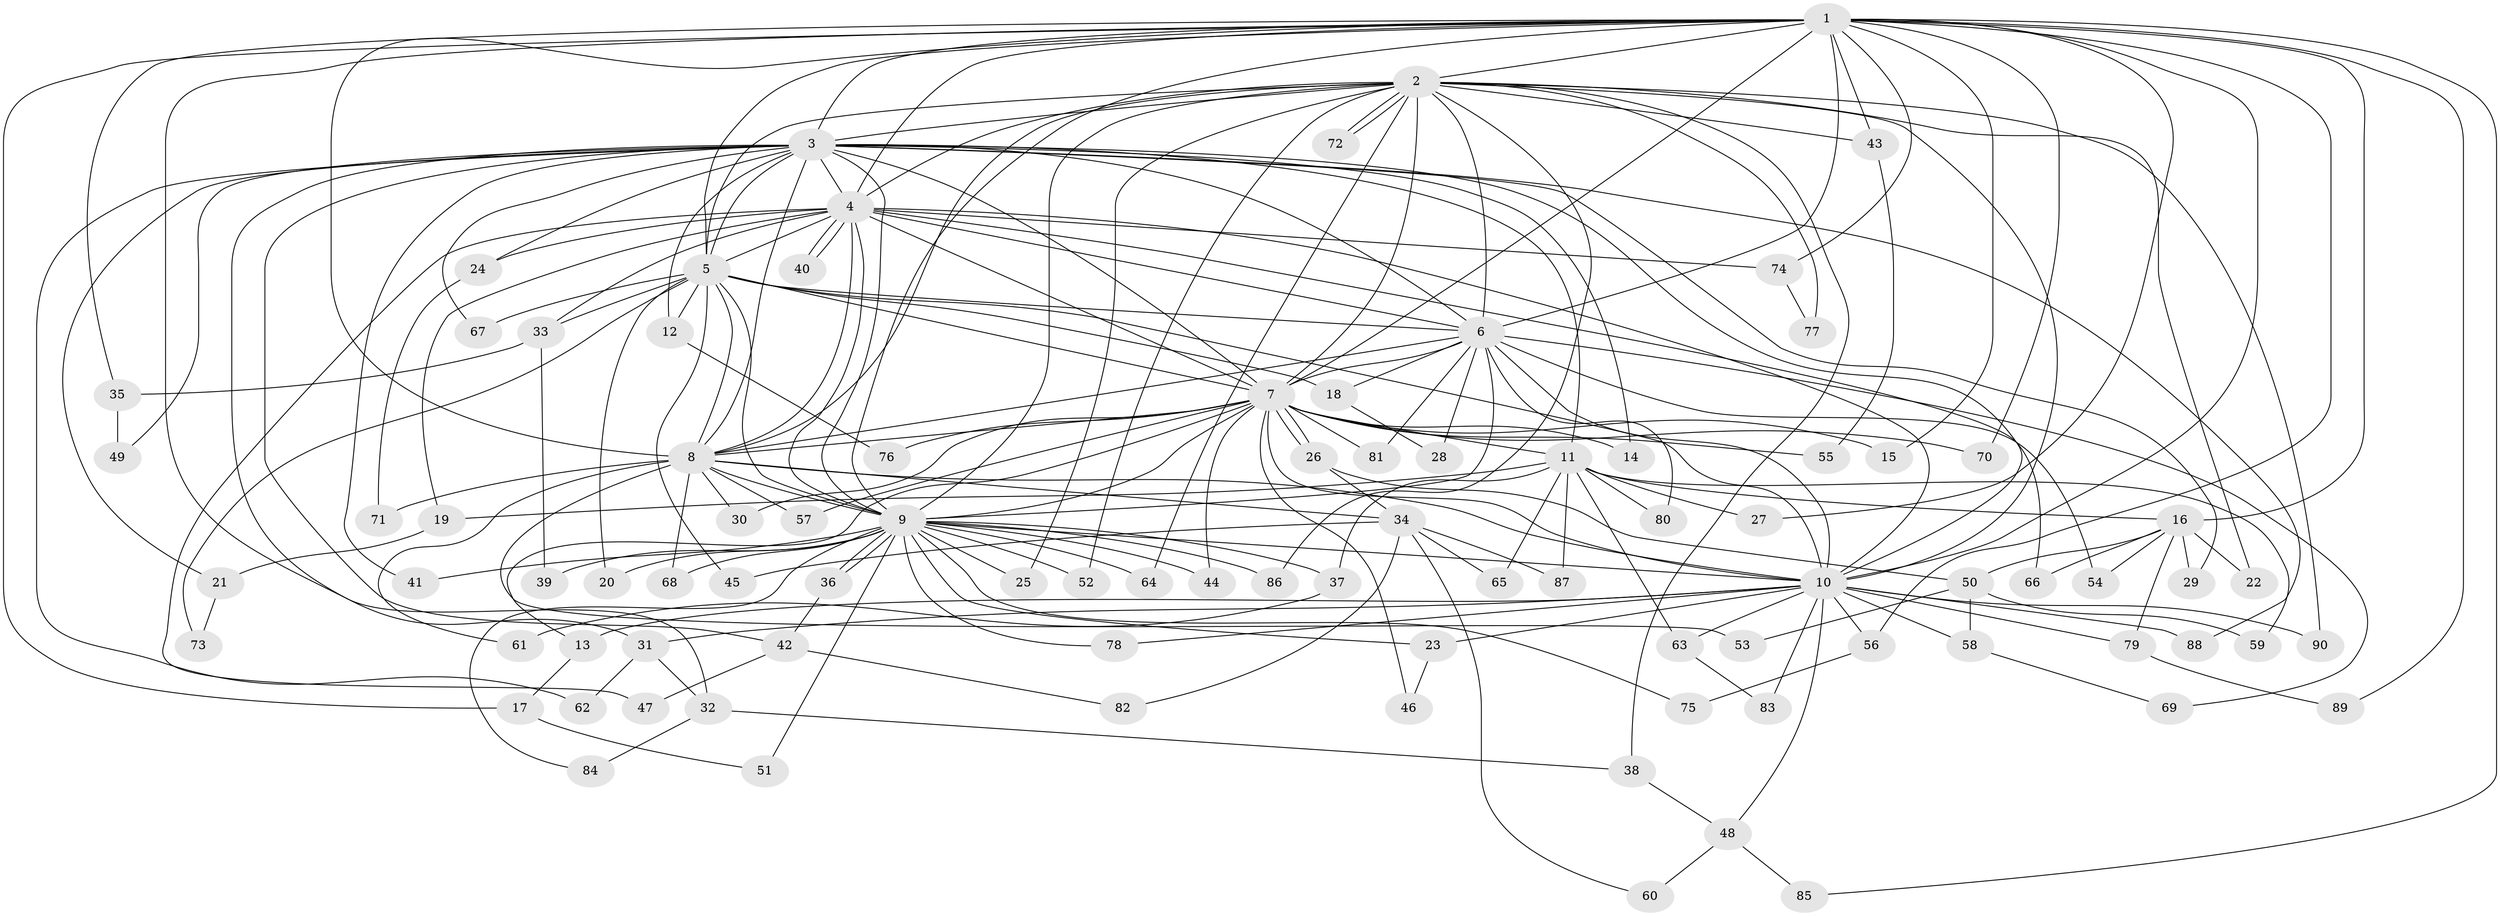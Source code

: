 // Generated by graph-tools (version 1.1) at 2025/44/03/09/25 04:44:24]
// undirected, 90 vertices, 205 edges
graph export_dot {
graph [start="1"]
  node [color=gray90,style=filled];
  1;
  2;
  3;
  4;
  5;
  6;
  7;
  8;
  9;
  10;
  11;
  12;
  13;
  14;
  15;
  16;
  17;
  18;
  19;
  20;
  21;
  22;
  23;
  24;
  25;
  26;
  27;
  28;
  29;
  30;
  31;
  32;
  33;
  34;
  35;
  36;
  37;
  38;
  39;
  40;
  41;
  42;
  43;
  44;
  45;
  46;
  47;
  48;
  49;
  50;
  51;
  52;
  53;
  54;
  55;
  56;
  57;
  58;
  59;
  60;
  61;
  62;
  63;
  64;
  65;
  66;
  67;
  68;
  69;
  70;
  71;
  72;
  73;
  74;
  75;
  76;
  77;
  78;
  79;
  80;
  81;
  82;
  83;
  84;
  85;
  86;
  87;
  88;
  89;
  90;
  1 -- 2;
  1 -- 3;
  1 -- 4;
  1 -- 5;
  1 -- 6;
  1 -- 7;
  1 -- 8;
  1 -- 9;
  1 -- 10;
  1 -- 15;
  1 -- 16;
  1 -- 17;
  1 -- 27;
  1 -- 32;
  1 -- 35;
  1 -- 43;
  1 -- 56;
  1 -- 70;
  1 -- 74;
  1 -- 85;
  1 -- 89;
  2 -- 3;
  2 -- 4;
  2 -- 5;
  2 -- 6;
  2 -- 7;
  2 -- 8;
  2 -- 9;
  2 -- 10;
  2 -- 22;
  2 -- 25;
  2 -- 38;
  2 -- 43;
  2 -- 52;
  2 -- 64;
  2 -- 72;
  2 -- 72;
  2 -- 77;
  2 -- 86;
  2 -- 90;
  3 -- 4;
  3 -- 5;
  3 -- 6;
  3 -- 7;
  3 -- 8;
  3 -- 9;
  3 -- 10;
  3 -- 11;
  3 -- 12;
  3 -- 14;
  3 -- 21;
  3 -- 24;
  3 -- 29;
  3 -- 31;
  3 -- 41;
  3 -- 42;
  3 -- 49;
  3 -- 62;
  3 -- 67;
  3 -- 88;
  4 -- 5;
  4 -- 6;
  4 -- 7;
  4 -- 8;
  4 -- 9;
  4 -- 10;
  4 -- 19;
  4 -- 24;
  4 -- 33;
  4 -- 40;
  4 -- 40;
  4 -- 47;
  4 -- 66;
  4 -- 74;
  5 -- 6;
  5 -- 7;
  5 -- 8;
  5 -- 9;
  5 -- 10;
  5 -- 12;
  5 -- 18;
  5 -- 20;
  5 -- 33;
  5 -- 45;
  5 -- 67;
  5 -- 73;
  6 -- 7;
  6 -- 8;
  6 -- 9;
  6 -- 10;
  6 -- 18;
  6 -- 28;
  6 -- 54;
  6 -- 69;
  6 -- 80;
  6 -- 81;
  7 -- 8;
  7 -- 9;
  7 -- 10;
  7 -- 11;
  7 -- 13;
  7 -- 14;
  7 -- 15;
  7 -- 26;
  7 -- 26;
  7 -- 30;
  7 -- 44;
  7 -- 46;
  7 -- 55;
  7 -- 57;
  7 -- 70;
  7 -- 76;
  7 -- 81;
  8 -- 9;
  8 -- 10;
  8 -- 30;
  8 -- 34;
  8 -- 53;
  8 -- 57;
  8 -- 61;
  8 -- 68;
  8 -- 71;
  9 -- 10;
  9 -- 20;
  9 -- 23;
  9 -- 25;
  9 -- 36;
  9 -- 36;
  9 -- 37;
  9 -- 39;
  9 -- 41;
  9 -- 44;
  9 -- 51;
  9 -- 52;
  9 -- 64;
  9 -- 68;
  9 -- 75;
  9 -- 78;
  9 -- 84;
  9 -- 86;
  10 -- 13;
  10 -- 23;
  10 -- 31;
  10 -- 48;
  10 -- 56;
  10 -- 58;
  10 -- 63;
  10 -- 78;
  10 -- 79;
  10 -- 83;
  10 -- 88;
  10 -- 90;
  11 -- 16;
  11 -- 19;
  11 -- 27;
  11 -- 37;
  11 -- 59;
  11 -- 63;
  11 -- 65;
  11 -- 80;
  11 -- 87;
  12 -- 76;
  13 -- 17;
  16 -- 22;
  16 -- 29;
  16 -- 50;
  16 -- 54;
  16 -- 66;
  16 -- 79;
  17 -- 51;
  18 -- 28;
  19 -- 21;
  21 -- 73;
  23 -- 46;
  24 -- 71;
  26 -- 34;
  26 -- 50;
  31 -- 32;
  31 -- 62;
  32 -- 38;
  32 -- 84;
  33 -- 35;
  33 -- 39;
  34 -- 45;
  34 -- 60;
  34 -- 65;
  34 -- 82;
  34 -- 87;
  35 -- 49;
  36 -- 42;
  37 -- 61;
  38 -- 48;
  42 -- 47;
  42 -- 82;
  43 -- 55;
  48 -- 60;
  48 -- 85;
  50 -- 53;
  50 -- 58;
  50 -- 59;
  56 -- 75;
  58 -- 69;
  63 -- 83;
  74 -- 77;
  79 -- 89;
}
